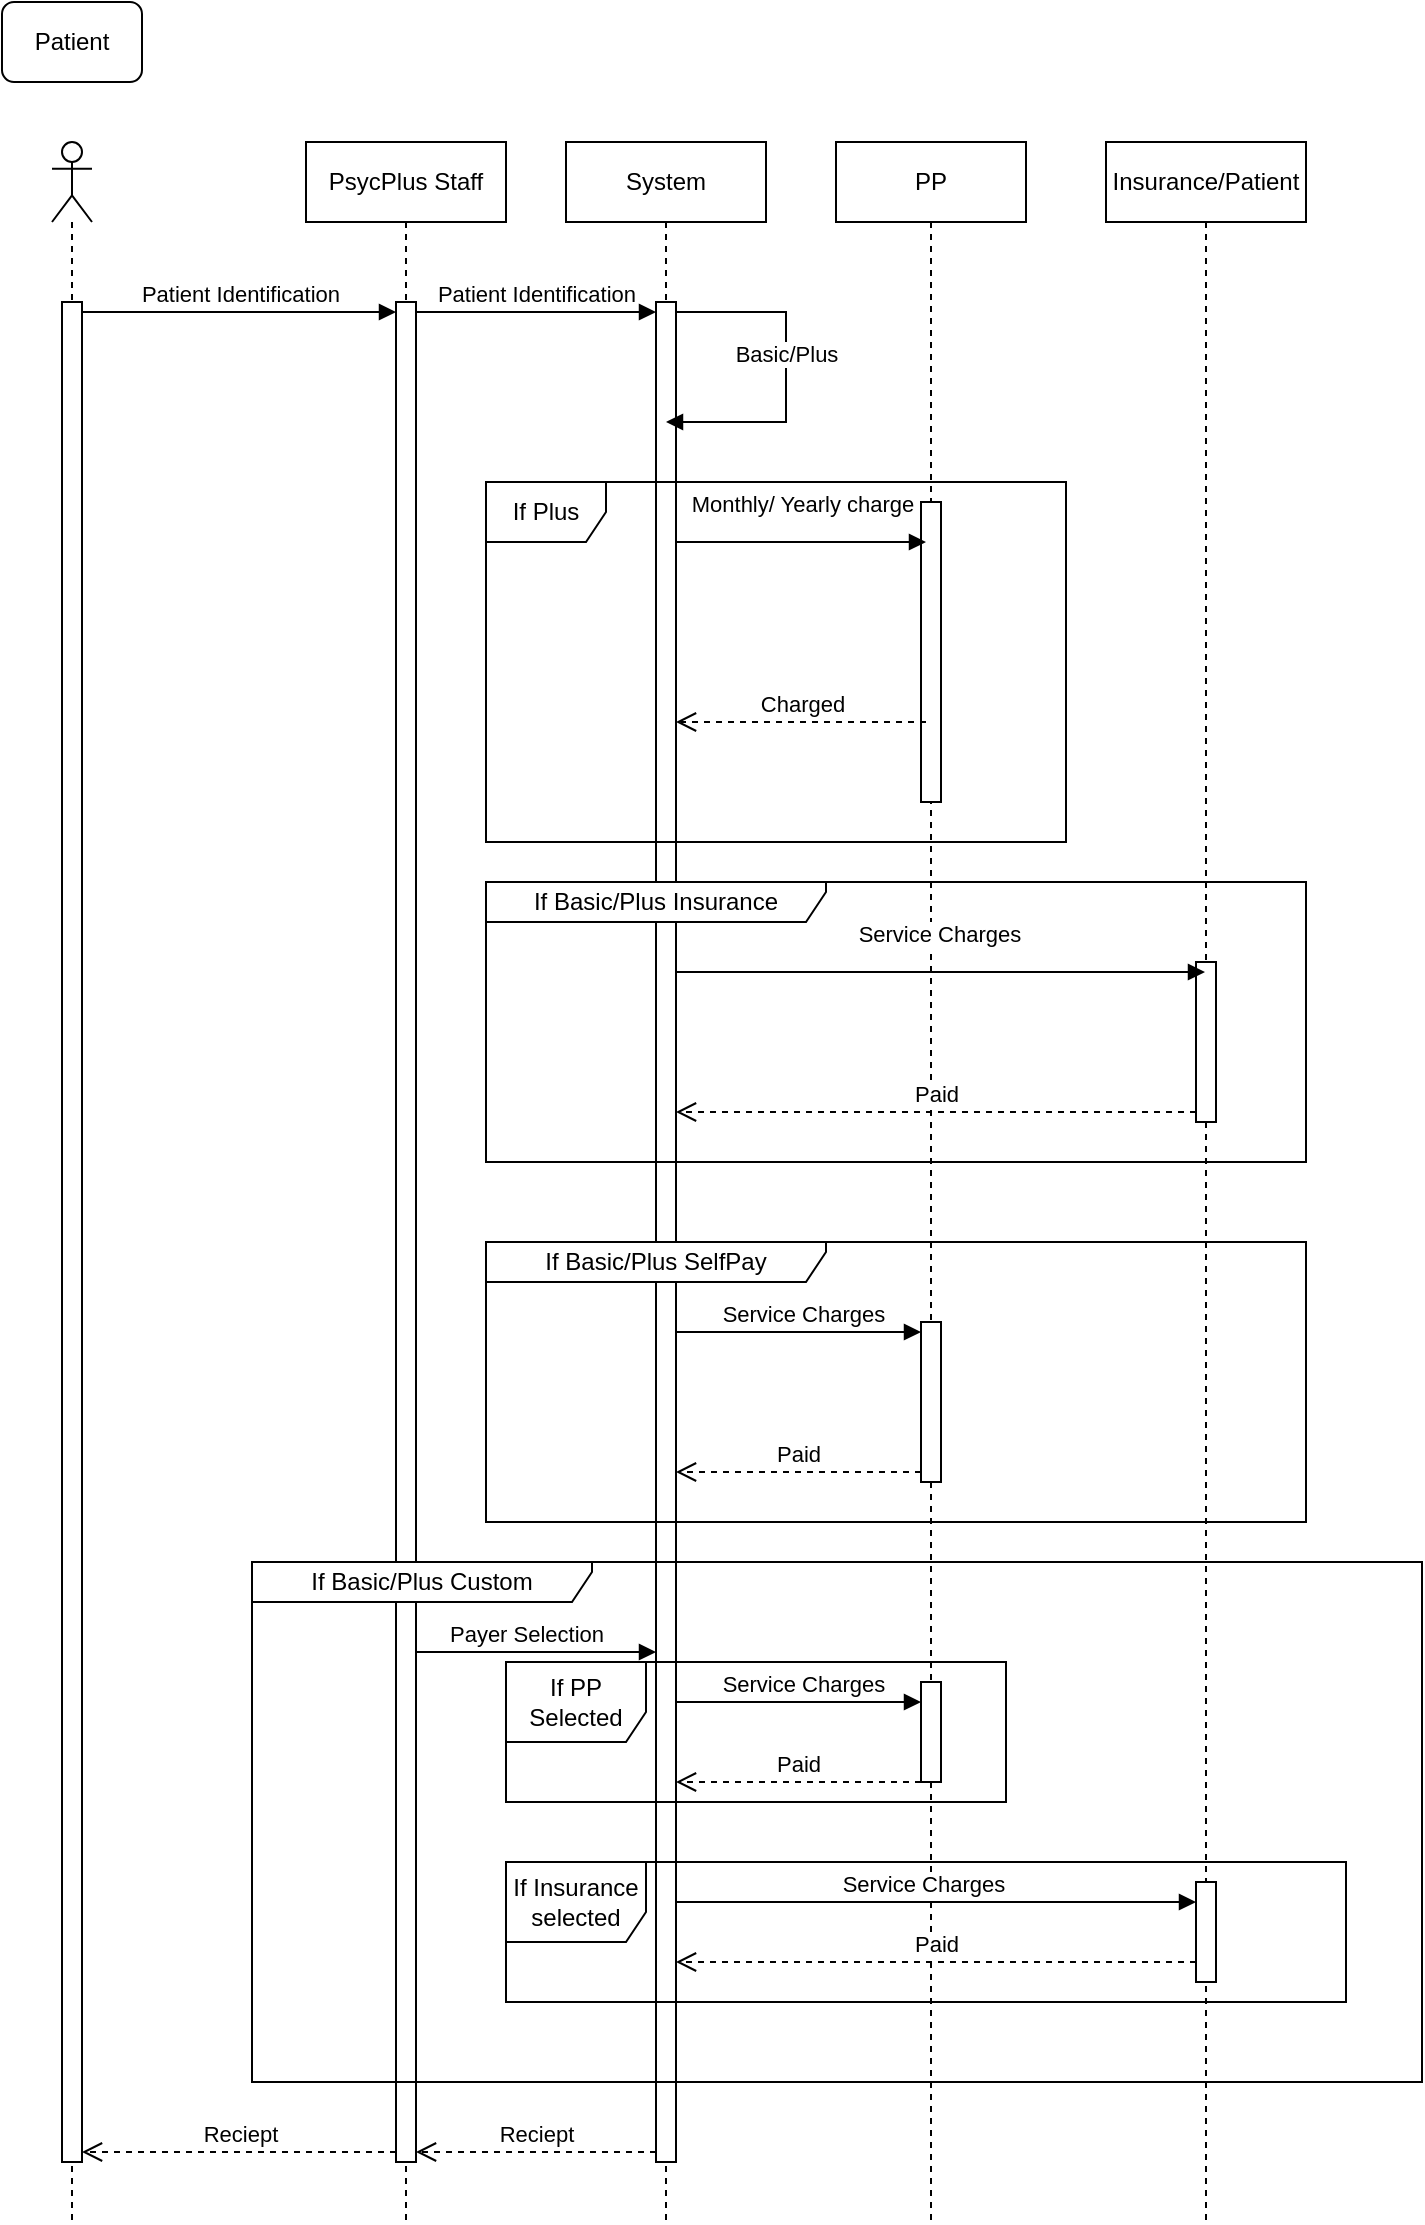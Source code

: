 <mxfile version="22.1.15" type="github">
  <diagram name="Page-1" id="r0tMF0hjpqj20LN4tqHR">
    <mxGraphModel dx="1247" dy="817" grid="1" gridSize="10" guides="1" tooltips="1" connect="1" arrows="1" fold="1" page="1" pageScale="1" pageWidth="850" pageHeight="1100" math="0" shadow="0">
      <root>
        <mxCell id="0" />
        <mxCell id="1" parent="0" />
        <mxCell id="jaTOSob7eUF27mEvSC8X-1" value="" style="shape=umlLifeline;perimeter=lifelinePerimeter;whiteSpace=wrap;html=1;container=1;dropTarget=0;collapsible=0;recursiveResize=0;outlineConnect=0;portConstraint=eastwest;newEdgeStyle={&quot;curved&quot;:0,&quot;rounded&quot;:0};participant=umlActor;" vertex="1" parent="1">
          <mxGeometry x="80" y="120" width="20" height="1040" as="geometry" />
        </mxCell>
        <mxCell id="jaTOSob7eUF27mEvSC8X-8" value="" style="html=1;points=[[0,0,0,0,5],[0,1,0,0,-5],[1,0,0,0,5],[1,1,0,0,-5]];perimeter=orthogonalPerimeter;outlineConnect=0;targetShapes=umlLifeline;portConstraint=eastwest;newEdgeStyle={&quot;curved&quot;:0,&quot;rounded&quot;:0};" vertex="1" parent="jaTOSob7eUF27mEvSC8X-1">
          <mxGeometry x="5" y="80" width="10" height="930" as="geometry" />
        </mxCell>
        <mxCell id="jaTOSob7eUF27mEvSC8X-2" value="Patient" style="rounded=1;whiteSpace=wrap;html=1;" vertex="1" parent="1">
          <mxGeometry x="55" y="50" width="70" height="40" as="geometry" />
        </mxCell>
        <mxCell id="jaTOSob7eUF27mEvSC8X-3" value="PsycPlus Staff" style="shape=umlLifeline;perimeter=lifelinePerimeter;whiteSpace=wrap;html=1;container=1;dropTarget=0;collapsible=0;recursiveResize=0;outlineConnect=0;portConstraint=eastwest;newEdgeStyle={&quot;curved&quot;:0,&quot;rounded&quot;:0};" vertex="1" parent="1">
          <mxGeometry x="207" y="120" width="100" height="1040" as="geometry" />
        </mxCell>
        <mxCell id="jaTOSob7eUF27mEvSC8X-5" value="" style="html=1;points=[[0,0,0,0,5],[0,1,0,0,-5],[1,0,0,0,5],[1,1,0,0,-5]];perimeter=orthogonalPerimeter;outlineConnect=0;targetShapes=umlLifeline;portConstraint=eastwest;newEdgeStyle={&quot;curved&quot;:0,&quot;rounded&quot;:0};" vertex="1" parent="jaTOSob7eUF27mEvSC8X-3">
          <mxGeometry x="45" y="80" width="10" height="930" as="geometry" />
        </mxCell>
        <mxCell id="jaTOSob7eUF27mEvSC8X-4" value="System" style="shape=umlLifeline;perimeter=lifelinePerimeter;whiteSpace=wrap;html=1;container=1;dropTarget=0;collapsible=0;recursiveResize=0;outlineConnect=0;portConstraint=eastwest;newEdgeStyle={&quot;curved&quot;:0,&quot;rounded&quot;:0};" vertex="1" parent="1">
          <mxGeometry x="337" y="120" width="100" height="1040" as="geometry" />
        </mxCell>
        <mxCell id="jaTOSob7eUF27mEvSC8X-10" value="" style="html=1;points=[[0,0,0,0,5],[0,1,0,0,-5],[1,0,0,0,5],[1,1,0,0,-5]];perimeter=orthogonalPerimeter;outlineConnect=0;targetShapes=umlLifeline;portConstraint=eastwest;newEdgeStyle={&quot;curved&quot;:0,&quot;rounded&quot;:0};" vertex="1" parent="jaTOSob7eUF27mEvSC8X-4">
          <mxGeometry x="45" y="80" width="10" height="930" as="geometry" />
        </mxCell>
        <mxCell id="jaTOSob7eUF27mEvSC8X-30" value="Basic/Plus" style="html=1;verticalAlign=bottom;endArrow=block;curved=0;rounded=0;exitX=1;exitY=0;exitDx=0;exitDy=5;exitPerimeter=0;" edge="1" parent="jaTOSob7eUF27mEvSC8X-4" source="jaTOSob7eUF27mEvSC8X-10" target="jaTOSob7eUF27mEvSC8X-4">
          <mxGeometry relative="1" as="geometry">
            <mxPoint x="-65" y="95" as="sourcePoint" />
            <mxPoint x="110" y="180" as="targetPoint" />
            <Array as="points">
              <mxPoint x="110" y="85" />
              <mxPoint x="110" y="140" />
            </Array>
          </mxGeometry>
        </mxCell>
        <mxCell id="jaTOSob7eUF27mEvSC8X-6" value="Patient Identification" style="html=1;verticalAlign=bottom;endArrow=block;curved=0;rounded=0;entryX=0;entryY=0;entryDx=0;entryDy=5;exitX=1;exitY=0;exitDx=0;exitDy=5;exitPerimeter=0;" edge="1" target="jaTOSob7eUF27mEvSC8X-5" parent="1" source="jaTOSob7eUF27mEvSC8X-8">
          <mxGeometry relative="1" as="geometry">
            <mxPoint x="195" y="245" as="sourcePoint" />
          </mxGeometry>
        </mxCell>
        <mxCell id="jaTOSob7eUF27mEvSC8X-11" value="PP" style="shape=umlLifeline;perimeter=lifelinePerimeter;whiteSpace=wrap;html=1;container=1;dropTarget=0;collapsible=0;recursiveResize=0;outlineConnect=0;portConstraint=eastwest;newEdgeStyle={&quot;curved&quot;:0,&quot;rounded&quot;:0};" vertex="1" parent="1">
          <mxGeometry x="472" y="120" width="95" height="1040" as="geometry" />
        </mxCell>
        <mxCell id="jaTOSob7eUF27mEvSC8X-12" value="" style="html=1;points=[[0,0,0,0,5],[0,1,0,0,-5],[1,0,0,0,5],[1,1,0,0,-5]];perimeter=orthogonalPerimeter;outlineConnect=0;targetShapes=umlLifeline;portConstraint=eastwest;newEdgeStyle={&quot;curved&quot;:0,&quot;rounded&quot;:0};" vertex="1" parent="jaTOSob7eUF27mEvSC8X-11">
          <mxGeometry x="42.5" y="180" width="10" height="150" as="geometry" />
        </mxCell>
        <mxCell id="jaTOSob7eUF27mEvSC8X-35" value="" style="html=1;points=[[0,0,0,0,5],[0,1,0,0,-5],[1,0,0,0,5],[1,1,0,0,-5]];perimeter=orthogonalPerimeter;outlineConnect=0;targetShapes=umlLifeline;portConstraint=eastwest;newEdgeStyle={&quot;curved&quot;:0,&quot;rounded&quot;:0};" vertex="1" parent="jaTOSob7eUF27mEvSC8X-11">
          <mxGeometry x="42.5" y="590" width="10" height="80" as="geometry" />
        </mxCell>
        <mxCell id="jaTOSob7eUF27mEvSC8X-40" value="" style="html=1;points=[[0,0,0,0,5],[0,1,0,0,-5],[1,0,0,0,5],[1,1,0,0,-5]];perimeter=orthogonalPerimeter;outlineConnect=0;targetShapes=umlLifeline;portConstraint=eastwest;newEdgeStyle={&quot;curved&quot;:0,&quot;rounded&quot;:0};" vertex="1" parent="jaTOSob7eUF27mEvSC8X-11">
          <mxGeometry x="42.5" y="770" width="10" height="50" as="geometry" />
        </mxCell>
        <mxCell id="jaTOSob7eUF27mEvSC8X-44" value="Paid" style="html=1;verticalAlign=bottom;endArrow=open;dashed=1;endSize=8;curved=0;rounded=0;" edge="1" parent="jaTOSob7eUF27mEvSC8X-11" source="jaTOSob7eUF27mEvSC8X-40">
          <mxGeometry relative="1" as="geometry">
            <mxPoint x="-80" y="820" as="targetPoint" />
            <mxPoint x="42.5" y="809.5" as="sourcePoint" />
            <Array as="points">
              <mxPoint x="-15" y="820" />
            </Array>
          </mxGeometry>
        </mxCell>
        <mxCell id="jaTOSob7eUF27mEvSC8X-42" value="Service Charges&amp;nbsp;" style="html=1;verticalAlign=bottom;endArrow=block;curved=0;rounded=0;" edge="1" parent="jaTOSob7eUF27mEvSC8X-11" target="jaTOSob7eUF27mEvSC8X-40">
          <mxGeometry x="0.061" relative="1" as="geometry">
            <mxPoint x="-80" y="780" as="sourcePoint" />
            <mxPoint x="45" y="780" as="targetPoint" />
            <Array as="points">
              <mxPoint x="-25" y="780" />
            </Array>
            <mxPoint as="offset" />
          </mxGeometry>
        </mxCell>
        <mxCell id="jaTOSob7eUF27mEvSC8X-15" value="Patient Identification" style="html=1;verticalAlign=bottom;endArrow=block;curved=0;rounded=0;entryX=0;entryY=0;entryDx=0;entryDy=5;entryPerimeter=0;" edge="1" parent="1" source="jaTOSob7eUF27mEvSC8X-5" target="jaTOSob7eUF27mEvSC8X-10">
          <mxGeometry relative="1" as="geometry">
            <mxPoint x="267" y="205" as="sourcePoint" />
            <mxPoint x="457" y="310" as="targetPoint" />
          </mxGeometry>
        </mxCell>
        <mxCell id="jaTOSob7eUF27mEvSC8X-18" value="If Plus" style="shape=umlFrame;whiteSpace=wrap;html=1;pointerEvents=0;" vertex="1" parent="1">
          <mxGeometry x="297" y="290" width="290" height="180" as="geometry" />
        </mxCell>
        <mxCell id="jaTOSob7eUF27mEvSC8X-19" value="Monthly/ Yearly charge" style="html=1;verticalAlign=bottom;endArrow=block;curved=0;rounded=0;" edge="1" parent="1">
          <mxGeometry y="10" relative="1" as="geometry">
            <mxPoint x="392" y="320" as="sourcePoint" />
            <mxPoint x="517" y="320" as="targetPoint" />
            <Array as="points">
              <mxPoint x="482" y="320" />
            </Array>
            <mxPoint as="offset" />
          </mxGeometry>
        </mxCell>
        <mxCell id="jaTOSob7eUF27mEvSC8X-21" value="Charged" style="html=1;verticalAlign=bottom;endArrow=open;dashed=1;endSize=8;curved=0;rounded=0;" edge="1" parent="1">
          <mxGeometry relative="1" as="geometry">
            <mxPoint x="392" y="410" as="targetPoint" />
            <mxPoint x="517" y="410" as="sourcePoint" />
            <Array as="points">
              <mxPoint x="477" y="410" />
            </Array>
          </mxGeometry>
        </mxCell>
        <mxCell id="jaTOSob7eUF27mEvSC8X-25" value="Insurance/Patient" style="shape=umlLifeline;perimeter=lifelinePerimeter;whiteSpace=wrap;html=1;container=1;dropTarget=0;collapsible=0;recursiveResize=0;outlineConnect=0;portConstraint=eastwest;newEdgeStyle={&quot;curved&quot;:0,&quot;rounded&quot;:0};" vertex="1" parent="1">
          <mxGeometry x="607" y="120" width="100" height="1040" as="geometry" />
        </mxCell>
        <mxCell id="jaTOSob7eUF27mEvSC8X-27" value="" style="html=1;points=[[0,0,0,0,5],[0,1,0,0,-5],[1,0,0,0,5],[1,1,0,0,-5]];perimeter=orthogonalPerimeter;outlineConnect=0;targetShapes=umlLifeline;portConstraint=eastwest;newEdgeStyle={&quot;curved&quot;:0,&quot;rounded&quot;:0};" vertex="1" parent="jaTOSob7eUF27mEvSC8X-25">
          <mxGeometry x="45" y="410" width="10" height="80" as="geometry" />
        </mxCell>
        <mxCell id="jaTOSob7eUF27mEvSC8X-33" value="If Basic/Plus Insurance" style="shape=umlFrame;whiteSpace=wrap;html=1;pointerEvents=0;width=170;height=20;" vertex="1" parent="1">
          <mxGeometry x="297" y="490" width="410" height="140" as="geometry" />
        </mxCell>
        <mxCell id="jaTOSob7eUF27mEvSC8X-24" value="Service Charges&amp;nbsp;" style="html=1;verticalAlign=bottom;endArrow=block;curved=0;rounded=0;exitX=1;exitY=0;exitDx=0;exitDy=5;exitPerimeter=0;" edge="1" parent="1" target="jaTOSob7eUF27mEvSC8X-25">
          <mxGeometry y="10" relative="1" as="geometry">
            <mxPoint x="392" y="535" as="sourcePoint" />
            <mxPoint x="517" y="565" as="targetPoint" />
            <Array as="points" />
            <mxPoint as="offset" />
          </mxGeometry>
        </mxCell>
        <mxCell id="jaTOSob7eUF27mEvSC8X-34" value="Paid" style="html=1;verticalAlign=bottom;endArrow=open;dashed=1;endSize=8;curved=0;rounded=0;exitX=0;exitY=1;exitDx=0;exitDy=-5;exitPerimeter=0;entryX=1;entryY=1;entryDx=0;entryDy=-5;entryPerimeter=0;" edge="1" parent="1" source="jaTOSob7eUF27mEvSC8X-27">
          <mxGeometry relative="1" as="geometry">
            <mxPoint x="392" y="605" as="targetPoint" />
            <mxPoint x="527" y="420" as="sourcePoint" />
            <Array as="points" />
          </mxGeometry>
        </mxCell>
        <mxCell id="jaTOSob7eUF27mEvSC8X-36" value="If Basic/Plus SelfPay" style="shape=umlFrame;whiteSpace=wrap;html=1;pointerEvents=0;width=170;height=20;" vertex="1" parent="1">
          <mxGeometry x="297" y="670" width="410" height="140" as="geometry" />
        </mxCell>
        <mxCell id="jaTOSob7eUF27mEvSC8X-37" value="Service Charges&amp;nbsp;" style="html=1;verticalAlign=bottom;endArrow=block;curved=0;rounded=0;exitX=1;exitY=0;exitDx=0;exitDy=5;exitPerimeter=0;" edge="1" parent="1" target="jaTOSob7eUF27mEvSC8X-35">
          <mxGeometry x="0.061" relative="1" as="geometry">
            <mxPoint x="392" y="715" as="sourcePoint" />
            <mxPoint x="657" y="715" as="targetPoint" />
            <Array as="points" />
            <mxPoint as="offset" />
          </mxGeometry>
        </mxCell>
        <mxCell id="jaTOSob7eUF27mEvSC8X-39" value="Paid" style="html=1;verticalAlign=bottom;endArrow=open;dashed=1;endSize=8;curved=0;rounded=0;exitX=0;exitY=1;exitDx=0;exitDy=-5;exitPerimeter=0;entryX=1;entryY=1;entryDx=0;entryDy=-5;entryPerimeter=0;" edge="1" parent="1" source="jaTOSob7eUF27mEvSC8X-35">
          <mxGeometry relative="1" as="geometry">
            <mxPoint x="392" y="785" as="targetPoint" />
            <mxPoint x="527" y="600" as="sourcePoint" />
            <Array as="points" />
          </mxGeometry>
        </mxCell>
        <mxCell id="jaTOSob7eUF27mEvSC8X-41" value="If Basic/Plus Custom" style="shape=umlFrame;whiteSpace=wrap;html=1;pointerEvents=0;width=170;height=20;" vertex="1" parent="1">
          <mxGeometry x="180" y="830" width="585" height="260" as="geometry" />
        </mxCell>
        <mxCell id="jaTOSob7eUF27mEvSC8X-45" value="Payer Selection" style="html=1;verticalAlign=bottom;endArrow=block;curved=0;rounded=0;entryX=0;entryY=0;entryDx=0;entryDy=5;entryPerimeter=0;" edge="1" parent="1" source="jaTOSob7eUF27mEvSC8X-5">
          <mxGeometry x="-0.083" relative="1" as="geometry">
            <mxPoint x="214" y="890" as="sourcePoint" />
            <mxPoint x="382" y="875" as="targetPoint" />
            <Array as="points" />
            <mxPoint as="offset" />
          </mxGeometry>
        </mxCell>
        <mxCell id="jaTOSob7eUF27mEvSC8X-46" value="If PP Selected" style="shape=umlFrame;whiteSpace=wrap;html=1;pointerEvents=0;width=70;height=40;" vertex="1" parent="1">
          <mxGeometry x="307" y="880" width="250" height="70" as="geometry" />
        </mxCell>
        <mxCell id="jaTOSob7eUF27mEvSC8X-47" value="If Insurance selected" style="shape=umlFrame;whiteSpace=wrap;html=1;pointerEvents=0;width=70;height=40;" vertex="1" parent="1">
          <mxGeometry x="307" y="980" width="420" height="70" as="geometry" />
        </mxCell>
        <mxCell id="jaTOSob7eUF27mEvSC8X-48" value="" style="html=1;points=[[0,0,0,0,5],[0,1,0,0,-5],[1,0,0,0,5],[1,1,0,0,-5]];perimeter=orthogonalPerimeter;outlineConnect=0;targetShapes=umlLifeline;portConstraint=eastwest;newEdgeStyle={&quot;curved&quot;:0,&quot;rounded&quot;:0};" vertex="1" parent="1">
          <mxGeometry x="652" y="990" width="10" height="50" as="geometry" />
        </mxCell>
        <mxCell id="jaTOSob7eUF27mEvSC8X-49" value="Service Charges&amp;nbsp;" style="html=1;verticalAlign=bottom;endArrow=block;curved=0;rounded=0;" edge="1" parent="1" target="jaTOSob7eUF27mEvSC8X-48">
          <mxGeometry x="-0.038" relative="1" as="geometry">
            <mxPoint x="392" y="1000" as="sourcePoint" />
            <mxPoint x="652" y="1000" as="targetPoint" />
            <Array as="points">
              <mxPoint x="498" y="1000" />
            </Array>
            <mxPoint as="offset" />
          </mxGeometry>
        </mxCell>
        <mxCell id="jaTOSob7eUF27mEvSC8X-50" value="Paid" style="html=1;verticalAlign=bottom;endArrow=open;dashed=1;endSize=8;curved=0;rounded=0;" edge="1" parent="1" source="jaTOSob7eUF27mEvSC8X-48">
          <mxGeometry relative="1" as="geometry">
            <mxPoint x="392" y="1030" as="targetPoint" />
            <mxPoint x="580" y="1030" as="sourcePoint" />
            <Array as="points">
              <mxPoint x="522" y="1030" />
            </Array>
          </mxGeometry>
        </mxCell>
        <mxCell id="jaTOSob7eUF27mEvSC8X-51" value="Reciept" style="html=1;verticalAlign=bottom;endArrow=open;dashed=1;endSize=8;curved=0;rounded=0;exitX=0;exitY=1;exitDx=0;exitDy=-5;exitPerimeter=0;entryX=1;entryY=1;entryDx=0;entryDy=-5;entryPerimeter=0;" edge="1" parent="1" target="jaTOSob7eUF27mEvSC8X-5">
          <mxGeometry relative="1" as="geometry">
            <mxPoint x="147" y="1120" as="targetPoint" />
            <mxPoint x="382" y="1125" as="sourcePoint" />
            <Array as="points" />
          </mxGeometry>
        </mxCell>
        <mxCell id="jaTOSob7eUF27mEvSC8X-52" value="Reciept" style="html=1;verticalAlign=bottom;endArrow=open;dashed=1;endSize=8;curved=0;rounded=0;exitX=0;exitY=1;exitDx=0;exitDy=-5;exitPerimeter=0;entryX=1;entryY=1;entryDx=0;entryDy=-5;entryPerimeter=0;" edge="1" parent="1" source="jaTOSob7eUF27mEvSC8X-5" target="jaTOSob7eUF27mEvSC8X-8">
          <mxGeometry relative="1" as="geometry">
            <mxPoint x="80" y="1190" as="targetPoint" />
            <mxPoint x="200" y="1190" as="sourcePoint" />
            <Array as="points" />
          </mxGeometry>
        </mxCell>
      </root>
    </mxGraphModel>
  </diagram>
</mxfile>
